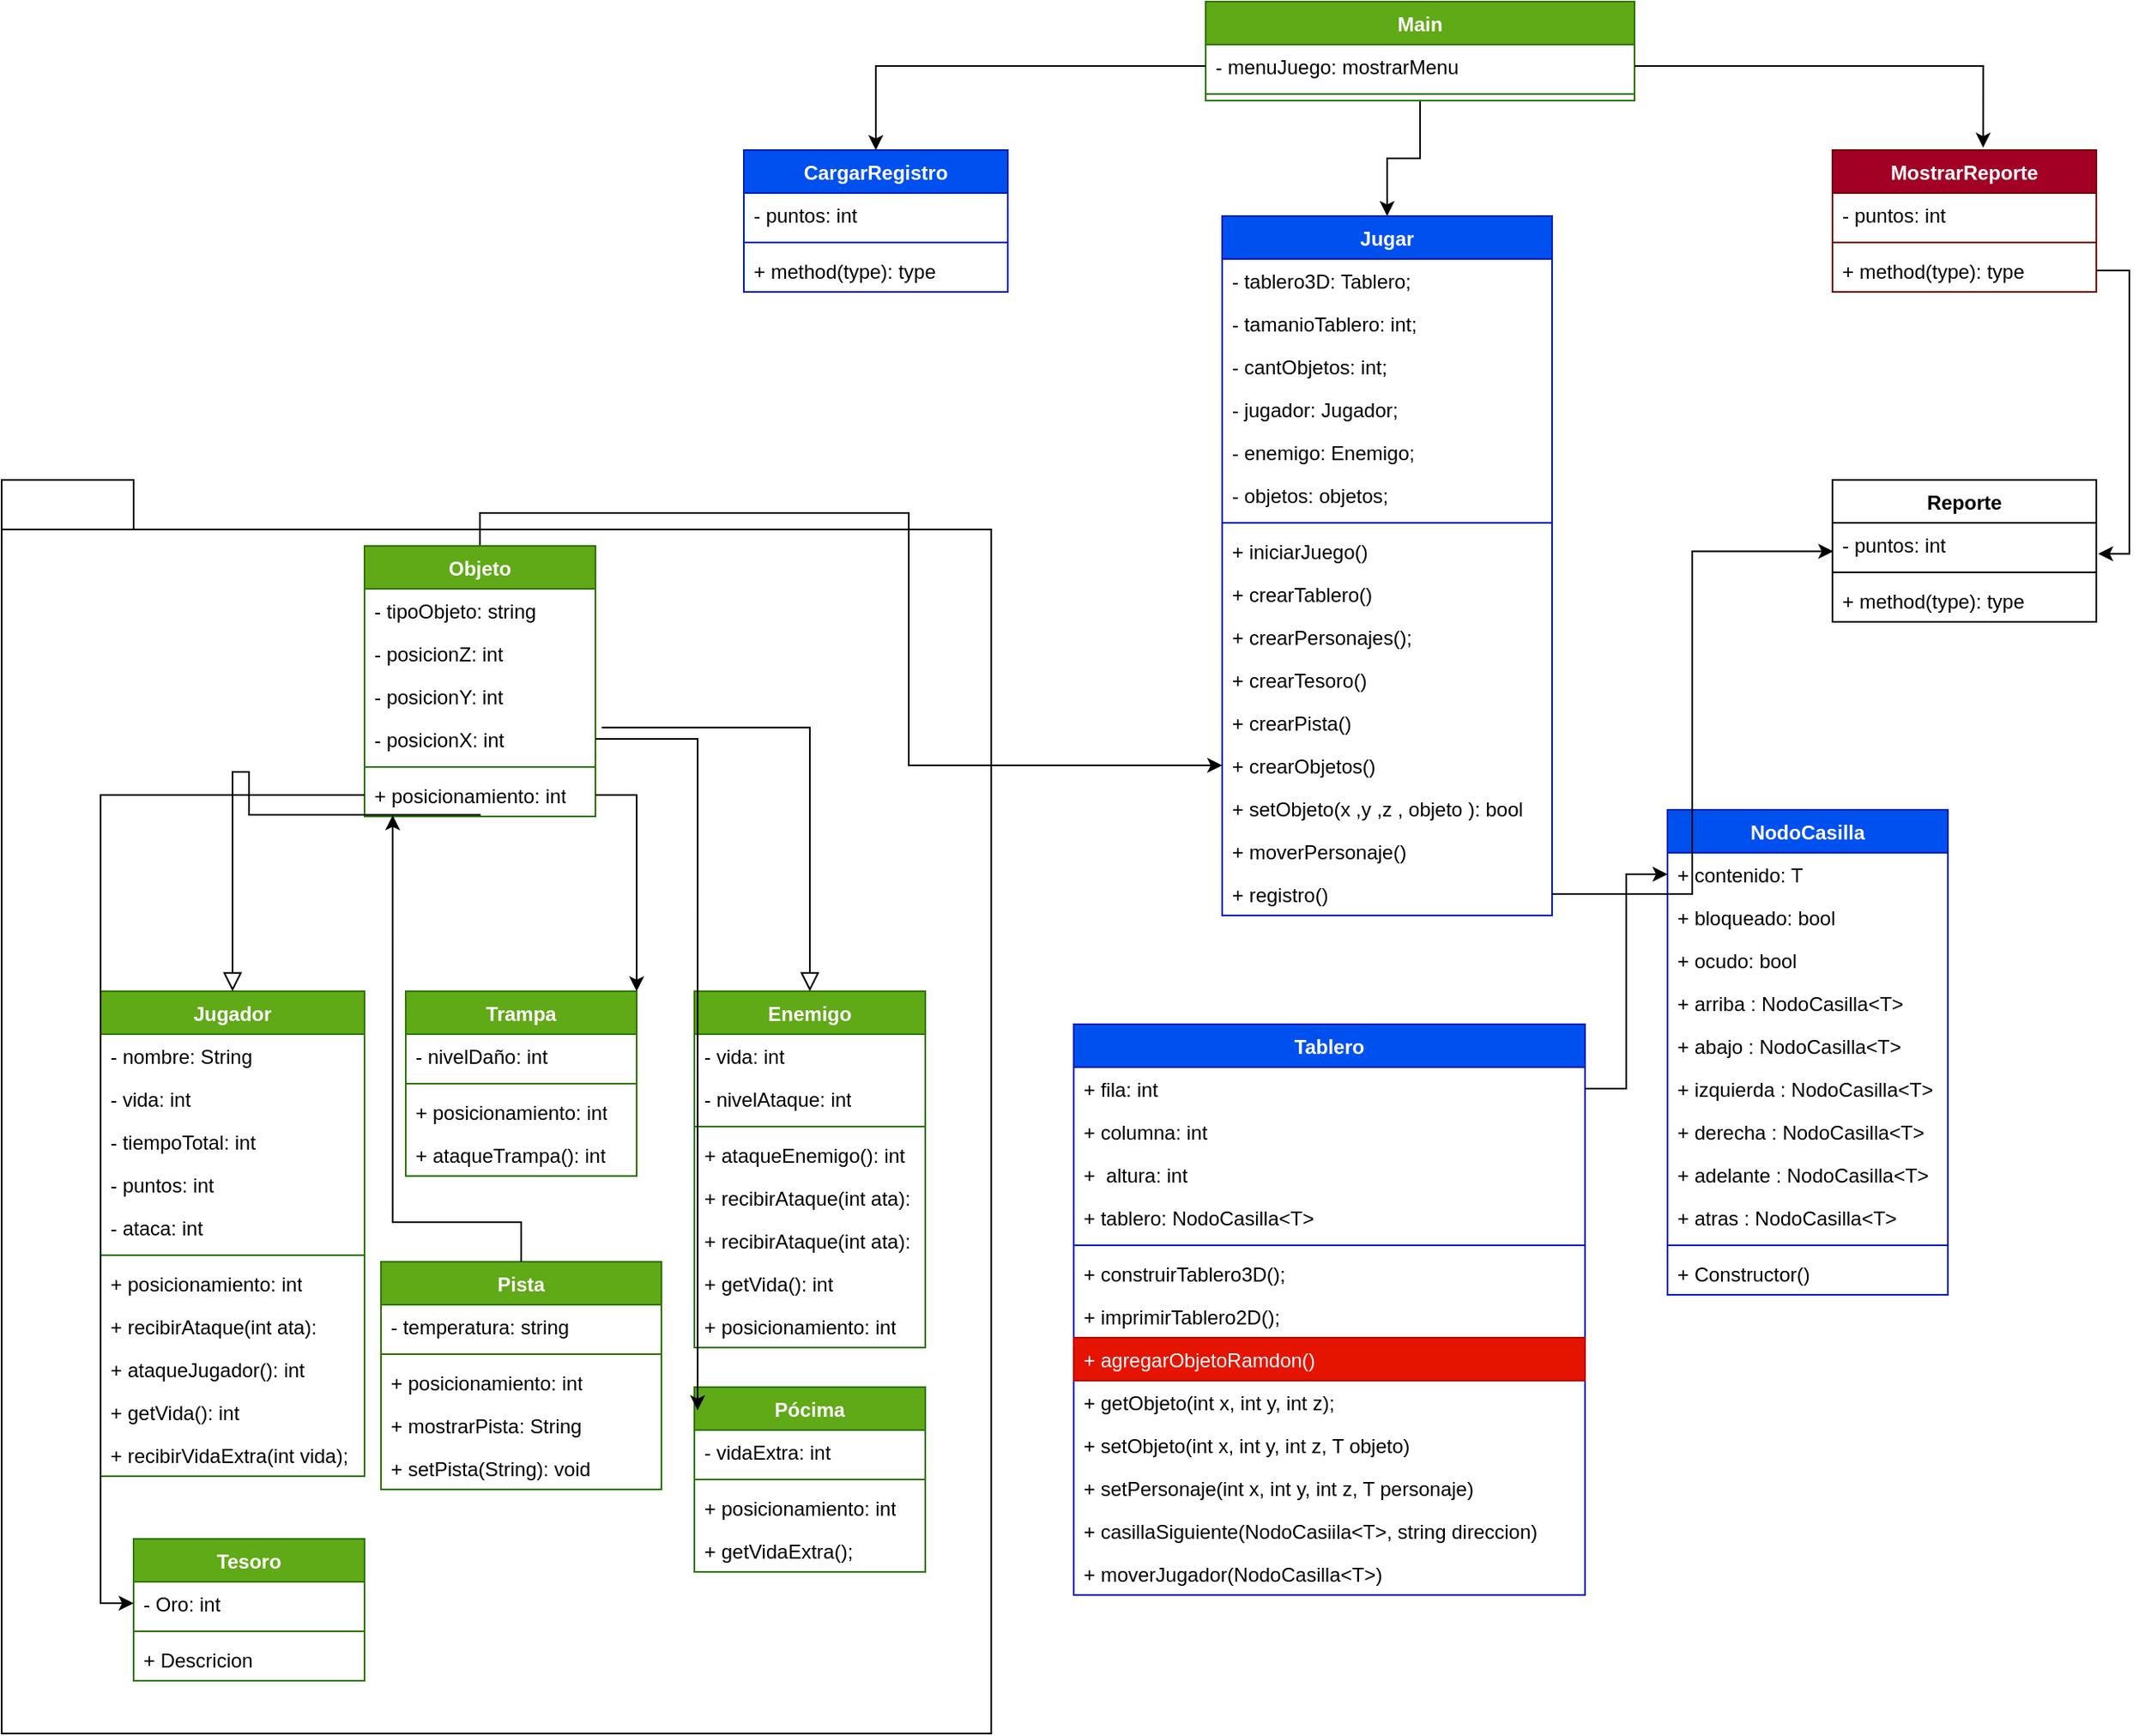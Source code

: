 <mxfile version="26.1.1">
  <diagram name="Página-1" id="8yuG8C1HM2J1LpFUciAY">
    <mxGraphModel dx="1987" dy="728" grid="1" gridSize="10" guides="1" tooltips="1" connect="1" arrows="1" fold="1" page="1" pageScale="1" pageWidth="827" pageHeight="1169" math="0" shadow="0">
      <root>
        <mxCell id="0" />
        <mxCell id="1" parent="0" />
        <mxCell id="fN4KuNOC8_f59PvYStIl-17" style="edgeStyle=orthogonalEdgeStyle;rounded=0;orthogonalLoop=1;jettySize=auto;html=1;exitX=0.5;exitY=1;exitDx=0;exitDy=0;" parent="1" source="fN4KuNOC8_f59PvYStIl-1" target="fN4KuNOC8_f59PvYStIl-4" edge="1">
          <mxGeometry relative="1" as="geometry" />
        </mxCell>
        <mxCell id="fN4KuNOC8_f59PvYStIl-1" value="Main" style="swimlane;fontStyle=1;align=center;verticalAlign=top;childLayout=stackLayout;horizontal=1;startSize=26;horizontalStack=0;resizeParent=1;resizeParentMax=0;resizeLast=0;collapsible=1;marginBottom=0;whiteSpace=wrap;html=1;fillColor=#60a917;fontColor=#ffffff;strokeColor=#2D7600;" parent="1" vertex="1">
          <mxGeometry x="280" y="70" width="260" height="60" as="geometry" />
        </mxCell>
        <mxCell id="fN4KuNOC8_f59PvYStIl-2" value="- menuJuego: mostrarMenu" style="text;strokeColor=none;fillColor=none;align=left;verticalAlign=top;spacingLeft=4;spacingRight=4;overflow=hidden;rotatable=0;points=[[0,0.5],[1,0.5]];portConstraint=eastwest;whiteSpace=wrap;html=1;" parent="fN4KuNOC8_f59PvYStIl-1" vertex="1">
          <mxGeometry y="26" width="260" height="26" as="geometry" />
        </mxCell>
        <mxCell id="fN4KuNOC8_f59PvYStIl-3" value="" style="line;strokeWidth=1;fillColor=none;align=left;verticalAlign=middle;spacingTop=-1;spacingLeft=3;spacingRight=3;rotatable=0;labelPosition=right;points=[];portConstraint=eastwest;strokeColor=inherit;" parent="fN4KuNOC8_f59PvYStIl-1" vertex="1">
          <mxGeometry y="52" width="260" height="8" as="geometry" />
        </mxCell>
        <mxCell id="fN4KuNOC8_f59PvYStIl-4" value="Jugar" style="swimlane;fontStyle=1;align=center;verticalAlign=top;childLayout=stackLayout;horizontal=1;startSize=26;horizontalStack=0;resizeParent=1;resizeParentMax=0;resizeLast=0;collapsible=1;marginBottom=0;whiteSpace=wrap;html=1;fillColor=#0050ef;fontColor=#ffffff;strokeColor=#001DBC;" parent="1" vertex="1">
          <mxGeometry x="290" y="200" width="200" height="424" as="geometry" />
        </mxCell>
        <mxCell id="fN4KuNOC8_f59PvYStIl-6" value="- tablero3D: Tablero;" style="text;strokeColor=none;fillColor=none;align=left;verticalAlign=top;spacingLeft=4;spacingRight=4;overflow=hidden;rotatable=0;points=[[0,0.5],[1,0.5]];portConstraint=eastwest;whiteSpace=wrap;html=1;" parent="fN4KuNOC8_f59PvYStIl-4" vertex="1">
          <mxGeometry y="26" width="200" height="26" as="geometry" />
        </mxCell>
        <mxCell id="PYnZqrILznCWrLX7ww5V-5" value="- tamanioTablero: int;" style="text;strokeColor=none;fillColor=none;align=left;verticalAlign=top;spacingLeft=4;spacingRight=4;overflow=hidden;rotatable=0;points=[[0,0.5],[1,0.5]];portConstraint=eastwest;whiteSpace=wrap;html=1;" parent="fN4KuNOC8_f59PvYStIl-4" vertex="1">
          <mxGeometry y="52" width="200" height="26" as="geometry" />
        </mxCell>
        <mxCell id="PYnZqrILznCWrLX7ww5V-6" value="- cantObjetos: int;" style="text;strokeColor=none;fillColor=none;align=left;verticalAlign=top;spacingLeft=4;spacingRight=4;overflow=hidden;rotatable=0;points=[[0,0.5],[1,0.5]];portConstraint=eastwest;whiteSpace=wrap;html=1;" parent="fN4KuNOC8_f59PvYStIl-4" vertex="1">
          <mxGeometry y="78" width="200" height="26" as="geometry" />
        </mxCell>
        <mxCell id="fN4KuNOC8_f59PvYStIl-96" value="- jugador: Jugador;" style="text;strokeColor=none;fillColor=none;align=left;verticalAlign=top;spacingLeft=4;spacingRight=4;overflow=hidden;rotatable=0;points=[[0,0.5],[1,0.5]];portConstraint=eastwest;whiteSpace=wrap;html=1;" parent="fN4KuNOC8_f59PvYStIl-4" vertex="1">
          <mxGeometry y="104" width="200" height="26" as="geometry" />
        </mxCell>
        <mxCell id="PYnZqrILznCWrLX7ww5V-1" value="- enemigo: Enemigo;" style="text;strokeColor=none;fillColor=none;align=left;verticalAlign=top;spacingLeft=4;spacingRight=4;overflow=hidden;rotatable=0;points=[[0,0.5],[1,0.5]];portConstraint=eastwest;whiteSpace=wrap;html=1;" parent="fN4KuNOC8_f59PvYStIl-4" vertex="1">
          <mxGeometry y="130" width="200" height="26" as="geometry" />
        </mxCell>
        <mxCell id="PYnZqrILznCWrLX7ww5V-2" value="- objetos: objetos;" style="text;strokeColor=none;fillColor=none;align=left;verticalAlign=top;spacingLeft=4;spacingRight=4;overflow=hidden;rotatable=0;points=[[0,0.5],[1,0.5]];portConstraint=eastwest;whiteSpace=wrap;html=1;" parent="fN4KuNOC8_f59PvYStIl-4" vertex="1">
          <mxGeometry y="156" width="200" height="26" as="geometry" />
        </mxCell>
        <mxCell id="fN4KuNOC8_f59PvYStIl-7" value="" style="line;strokeWidth=1;fillColor=none;align=left;verticalAlign=middle;spacingTop=-1;spacingLeft=3;spacingRight=3;rotatable=0;labelPosition=right;points=[];portConstraint=eastwest;strokeColor=inherit;" parent="fN4KuNOC8_f59PvYStIl-4" vertex="1">
          <mxGeometry y="182" width="200" height="8" as="geometry" />
        </mxCell>
        <mxCell id="-bSSRzlsI8jX8K3t4Klx-1" value="+ iniciarJuego()" style="text;strokeColor=none;fillColor=none;align=left;verticalAlign=top;spacingLeft=4;spacingRight=4;overflow=hidden;rotatable=0;points=[[0,0.5],[1,0.5]];portConstraint=eastwest;whiteSpace=wrap;html=1;" parent="fN4KuNOC8_f59PvYStIl-4" vertex="1">
          <mxGeometry y="190" width="200" height="26" as="geometry" />
        </mxCell>
        <mxCell id="fN4KuNOC8_f59PvYStIl-94" value="+ crearTablero()" style="text;strokeColor=none;fillColor=none;align=left;verticalAlign=top;spacingLeft=4;spacingRight=4;overflow=hidden;rotatable=0;points=[[0,0.5],[1,0.5]];portConstraint=eastwest;whiteSpace=wrap;html=1;" parent="fN4KuNOC8_f59PvYStIl-4" vertex="1">
          <mxGeometry y="216" width="200" height="26" as="geometry" />
        </mxCell>
        <mxCell id="PYnZqrILznCWrLX7ww5V-3" value="+ crearPersonajes();" style="text;strokeColor=none;fillColor=none;align=left;verticalAlign=top;spacingLeft=4;spacingRight=4;overflow=hidden;rotatable=0;points=[[0,0.5],[1,0.5]];portConstraint=eastwest;whiteSpace=wrap;html=1;" parent="fN4KuNOC8_f59PvYStIl-4" vertex="1">
          <mxGeometry y="242" width="200" height="26" as="geometry" />
        </mxCell>
        <mxCell id="gS1h1x88C8Mz6gPHWWny-6" value="+ crearTesoro()" style="text;strokeColor=none;fillColor=none;align=left;verticalAlign=top;spacingLeft=4;spacingRight=4;overflow=hidden;rotatable=0;points=[[0,0.5],[1,0.5]];portConstraint=eastwest;whiteSpace=wrap;html=1;" vertex="1" parent="fN4KuNOC8_f59PvYStIl-4">
          <mxGeometry y="268" width="200" height="26" as="geometry" />
        </mxCell>
        <mxCell id="gS1h1x88C8Mz6gPHWWny-5" value="+ crearPista()" style="text;strokeColor=none;fillColor=none;align=left;verticalAlign=top;spacingLeft=4;spacingRight=4;overflow=hidden;rotatable=0;points=[[0,0.5],[1,0.5]];portConstraint=eastwest;whiteSpace=wrap;html=1;" vertex="1" parent="fN4KuNOC8_f59PvYStIl-4">
          <mxGeometry y="294" width="200" height="26" as="geometry" />
        </mxCell>
        <mxCell id="fN4KuNOC8_f59PvYStIl-8" value="+ crearObjetos()" style="text;strokeColor=none;fillColor=none;align=left;verticalAlign=top;spacingLeft=4;spacingRight=4;overflow=hidden;rotatable=0;points=[[0,0.5],[1,0.5]];portConstraint=eastwest;whiteSpace=wrap;html=1;" parent="fN4KuNOC8_f59PvYStIl-4" vertex="1">
          <mxGeometry y="320" width="200" height="26" as="geometry" />
        </mxCell>
        <mxCell id="PYnZqrILznCWrLX7ww5V-4" value="+ setObjeto(x ,y ,z , objeto ): bool" style="text;strokeColor=none;fillColor=none;align=left;verticalAlign=top;spacingLeft=4;spacingRight=4;overflow=hidden;rotatable=0;points=[[0,0.5],[1,0.5]];portConstraint=eastwest;whiteSpace=wrap;html=1;" parent="fN4KuNOC8_f59PvYStIl-4" vertex="1">
          <mxGeometry y="346" width="200" height="26" as="geometry" />
        </mxCell>
        <mxCell id="-bSSRzlsI8jX8K3t4Klx-2" value="+ moverPersonaje()" style="text;strokeColor=none;fillColor=none;align=left;verticalAlign=top;spacingLeft=4;spacingRight=4;overflow=hidden;rotatable=0;points=[[0,0.5],[1,0.5]];portConstraint=eastwest;whiteSpace=wrap;html=1;" parent="fN4KuNOC8_f59PvYStIl-4" vertex="1">
          <mxGeometry y="372" width="200" height="26" as="geometry" />
        </mxCell>
        <mxCell id="fN4KuNOC8_f59PvYStIl-93" value="+ registro()" style="text;strokeColor=none;fillColor=none;align=left;verticalAlign=top;spacingLeft=4;spacingRight=4;overflow=hidden;rotatable=0;points=[[0,0.5],[1,0.5]];portConstraint=eastwest;whiteSpace=wrap;html=1;" parent="fN4KuNOC8_f59PvYStIl-4" vertex="1">
          <mxGeometry y="398" width="200" height="26" as="geometry" />
        </mxCell>
        <mxCell id="fN4KuNOC8_f59PvYStIl-9" value="CargarRegistro" style="swimlane;fontStyle=1;align=center;verticalAlign=top;childLayout=stackLayout;horizontal=1;startSize=26;horizontalStack=0;resizeParent=1;resizeParentMax=0;resizeLast=0;collapsible=1;marginBottom=0;whiteSpace=wrap;html=1;fillColor=#0050ef;fontColor=#ffffff;strokeColor=#001DBC;" parent="1" vertex="1">
          <mxGeometry y="160" width="160" height="86" as="geometry" />
        </mxCell>
        <mxCell id="fN4KuNOC8_f59PvYStIl-10" value="- puntos: int" style="text;strokeColor=none;fillColor=none;align=left;verticalAlign=top;spacingLeft=4;spacingRight=4;overflow=hidden;rotatable=0;points=[[0,0.5],[1,0.5]];portConstraint=eastwest;whiteSpace=wrap;html=1;" parent="fN4KuNOC8_f59PvYStIl-9" vertex="1">
          <mxGeometry y="26" width="160" height="26" as="geometry" />
        </mxCell>
        <mxCell id="fN4KuNOC8_f59PvYStIl-11" value="" style="line;strokeWidth=1;fillColor=none;align=left;verticalAlign=middle;spacingTop=-1;spacingLeft=3;spacingRight=3;rotatable=0;labelPosition=right;points=[];portConstraint=eastwest;strokeColor=inherit;" parent="fN4KuNOC8_f59PvYStIl-9" vertex="1">
          <mxGeometry y="52" width="160" height="8" as="geometry" />
        </mxCell>
        <mxCell id="fN4KuNOC8_f59PvYStIl-12" value="+ method(type): type" style="text;strokeColor=none;fillColor=none;align=left;verticalAlign=top;spacingLeft=4;spacingRight=4;overflow=hidden;rotatable=0;points=[[0,0.5],[1,0.5]];portConstraint=eastwest;whiteSpace=wrap;html=1;" parent="fN4KuNOC8_f59PvYStIl-9" vertex="1">
          <mxGeometry y="60" width="160" height="26" as="geometry" />
        </mxCell>
        <mxCell id="fN4KuNOC8_f59PvYStIl-13" value="MostrarReporte" style="swimlane;fontStyle=1;align=center;verticalAlign=top;childLayout=stackLayout;horizontal=1;startSize=26;horizontalStack=0;resizeParent=1;resizeParentMax=0;resizeLast=0;collapsible=1;marginBottom=0;whiteSpace=wrap;html=1;fillColor=#a20025;fontColor=#ffffff;strokeColor=#6F0000;" parent="1" vertex="1">
          <mxGeometry x="660" y="160" width="160" height="86" as="geometry" />
        </mxCell>
        <mxCell id="fN4KuNOC8_f59PvYStIl-14" value="- puntos: int" style="text;strokeColor=none;fillColor=none;align=left;verticalAlign=top;spacingLeft=4;spacingRight=4;overflow=hidden;rotatable=0;points=[[0,0.5],[1,0.5]];portConstraint=eastwest;whiteSpace=wrap;html=1;" parent="fN4KuNOC8_f59PvYStIl-13" vertex="1">
          <mxGeometry y="26" width="160" height="26" as="geometry" />
        </mxCell>
        <mxCell id="fN4KuNOC8_f59PvYStIl-15" value="" style="line;strokeWidth=1;fillColor=none;align=left;verticalAlign=middle;spacingTop=-1;spacingLeft=3;spacingRight=3;rotatable=0;labelPosition=right;points=[];portConstraint=eastwest;strokeColor=inherit;" parent="fN4KuNOC8_f59PvYStIl-13" vertex="1">
          <mxGeometry y="52" width="160" height="8" as="geometry" />
        </mxCell>
        <mxCell id="fN4KuNOC8_f59PvYStIl-16" value="+ method(type): type" style="text;strokeColor=none;fillColor=none;align=left;verticalAlign=top;spacingLeft=4;spacingRight=4;overflow=hidden;rotatable=0;points=[[0,0.5],[1,0.5]];portConstraint=eastwest;whiteSpace=wrap;html=1;" parent="fN4KuNOC8_f59PvYStIl-13" vertex="1">
          <mxGeometry y="60" width="160" height="26" as="geometry" />
        </mxCell>
        <mxCell id="fN4KuNOC8_f59PvYStIl-19" style="edgeStyle=orthogonalEdgeStyle;rounded=0;orthogonalLoop=1;jettySize=auto;html=1;exitX=0;exitY=0.5;exitDx=0;exitDy=0;entryX=0.5;entryY=0;entryDx=0;entryDy=0;" parent="1" source="fN4KuNOC8_f59PvYStIl-2" target="fN4KuNOC8_f59PvYStIl-9" edge="1">
          <mxGeometry relative="1" as="geometry" />
        </mxCell>
        <mxCell id="fN4KuNOC8_f59PvYStIl-20" style="edgeStyle=orthogonalEdgeStyle;rounded=0;orthogonalLoop=1;jettySize=auto;html=1;exitX=1;exitY=0.5;exitDx=0;exitDy=0;entryX=0.571;entryY=-0.017;entryDx=0;entryDy=0;entryPerimeter=0;" parent="1" source="fN4KuNOC8_f59PvYStIl-2" target="fN4KuNOC8_f59PvYStIl-13" edge="1">
          <mxGeometry relative="1" as="geometry" />
        </mxCell>
        <mxCell id="fN4KuNOC8_f59PvYStIl-21" value="" style="shape=folder;fontStyle=1;tabWidth=80;tabHeight=30;tabPosition=left;html=1;boundedLbl=1;whiteSpace=wrap;" parent="1" vertex="1">
          <mxGeometry x="-450" y="360" width="600" height="760" as="geometry" />
        </mxCell>
        <mxCell id="zZ9Aoy1Htz6o8GM_79ec-31" style="edgeStyle=orthogonalEdgeStyle;rounded=0;orthogonalLoop=1;jettySize=auto;html=1;exitX=0.5;exitY=0;exitDx=0;exitDy=0;" parent="1" source="fN4KuNOC8_f59PvYStIl-22" target="fN4KuNOC8_f59PvYStIl-8" edge="1">
          <mxGeometry relative="1" as="geometry" />
        </mxCell>
        <mxCell id="fN4KuNOC8_f59PvYStIl-22" value="Objeto" style="swimlane;fontStyle=1;align=center;verticalAlign=top;childLayout=stackLayout;horizontal=1;startSize=26;horizontalStack=0;resizeParent=1;resizeParentMax=0;resizeLast=0;collapsible=1;marginBottom=0;whiteSpace=wrap;html=1;fillColor=#60a917;fontColor=#ffffff;strokeColor=#2D7600;" parent="1" vertex="1">
          <mxGeometry x="-230" y="400" width="140" height="164" as="geometry" />
        </mxCell>
        <mxCell id="fN4KuNOC8_f59PvYStIl-26" value="- tipoObjeto: string" style="text;strokeColor=none;fillColor=none;align=left;verticalAlign=top;spacingLeft=4;spacingRight=4;overflow=hidden;rotatable=0;points=[[0,0.5],[1,0.5]];portConstraint=eastwest;whiteSpace=wrap;html=1;" parent="fN4KuNOC8_f59PvYStIl-22" vertex="1">
          <mxGeometry y="26" width="140" height="26" as="geometry" />
        </mxCell>
        <mxCell id="PYnZqrILznCWrLX7ww5V-9" value="- posicionZ: int&amp;nbsp;" style="text;strokeColor=none;fillColor=none;align=left;verticalAlign=top;spacingLeft=4;spacingRight=4;overflow=hidden;rotatable=0;points=[[0,0.5],[1,0.5]];portConstraint=eastwest;whiteSpace=wrap;html=1;" parent="fN4KuNOC8_f59PvYStIl-22" vertex="1">
          <mxGeometry y="52" width="140" height="26" as="geometry" />
        </mxCell>
        <mxCell id="fN4KuNOC8_f59PvYStIl-27" value="- posicionY: int" style="text;strokeColor=none;fillColor=none;align=left;verticalAlign=top;spacingLeft=4;spacingRight=4;overflow=hidden;rotatable=0;points=[[0,0.5],[1,0.5]];portConstraint=eastwest;whiteSpace=wrap;html=1;" parent="fN4KuNOC8_f59PvYStIl-22" vertex="1">
          <mxGeometry y="78" width="140" height="26" as="geometry" />
        </mxCell>
        <mxCell id="fN4KuNOC8_f59PvYStIl-28" value="- posicionX: int&amp;nbsp;" style="text;strokeColor=none;fillColor=none;align=left;verticalAlign=top;spacingLeft=4;spacingRight=4;overflow=hidden;rotatable=0;points=[[0,0.5],[1,0.5]];portConstraint=eastwest;whiteSpace=wrap;html=1;" parent="fN4KuNOC8_f59PvYStIl-22" vertex="1">
          <mxGeometry y="104" width="140" height="26" as="geometry" />
        </mxCell>
        <mxCell id="fN4KuNOC8_f59PvYStIl-24" value="" style="line;strokeWidth=1;fillColor=none;align=left;verticalAlign=middle;spacingTop=-1;spacingLeft=3;spacingRight=3;rotatable=0;labelPosition=right;points=[];portConstraint=eastwest;strokeColor=inherit;" parent="fN4KuNOC8_f59PvYStIl-22" vertex="1">
          <mxGeometry y="130" width="140" height="8" as="geometry" />
        </mxCell>
        <mxCell id="fN4KuNOC8_f59PvYStIl-29" value="+ posicionamiento: int" style="text;strokeColor=none;fillColor=none;align=left;verticalAlign=top;spacingLeft=4;spacingRight=4;overflow=hidden;rotatable=0;points=[[0,0.5],[1,0.5]];portConstraint=eastwest;whiteSpace=wrap;html=1;" parent="fN4KuNOC8_f59PvYStIl-22" vertex="1">
          <mxGeometry y="138" width="140" height="26" as="geometry" />
        </mxCell>
        <mxCell id="fN4KuNOC8_f59PvYStIl-30" value="Jugador" style="swimlane;fontStyle=1;align=center;verticalAlign=top;childLayout=stackLayout;horizontal=1;startSize=26;horizontalStack=0;resizeParent=1;resizeParentMax=0;resizeLast=0;collapsible=1;marginBottom=0;whiteSpace=wrap;html=1;fillColor=#60a917;fontColor=#ffffff;strokeColor=#2D7600;" parent="1" vertex="1">
          <mxGeometry x="-390" y="670" width="160" height="294" as="geometry" />
        </mxCell>
        <mxCell id="fN4KuNOC8_f59PvYStIl-31" value="- nombre: String" style="text;strokeColor=none;fillColor=none;align=left;verticalAlign=top;spacingLeft=4;spacingRight=4;overflow=hidden;rotatable=0;points=[[0,0.5],[1,0.5]];portConstraint=eastwest;whiteSpace=wrap;html=1;" parent="fN4KuNOC8_f59PvYStIl-30" vertex="1">
          <mxGeometry y="26" width="160" height="26" as="geometry" />
        </mxCell>
        <mxCell id="fN4KuNOC8_f59PvYStIl-32" value="- vida: int&amp;nbsp;" style="text;strokeColor=none;fillColor=none;align=left;verticalAlign=top;spacingLeft=4;spacingRight=4;overflow=hidden;rotatable=0;points=[[0,0.5],[1,0.5]];portConstraint=eastwest;whiteSpace=wrap;html=1;" parent="fN4KuNOC8_f59PvYStIl-30" vertex="1">
          <mxGeometry y="52" width="160" height="26" as="geometry" />
        </mxCell>
        <mxCell id="fN4KuNOC8_f59PvYStIl-54" value="- tiempoTotal: int" style="text;strokeColor=none;fillColor=none;align=left;verticalAlign=top;spacingLeft=4;spacingRight=4;overflow=hidden;rotatable=0;points=[[0,0.5],[1,0.5]];portConstraint=eastwest;whiteSpace=wrap;html=1;" parent="fN4KuNOC8_f59PvYStIl-30" vertex="1">
          <mxGeometry y="78" width="160" height="26" as="geometry" />
        </mxCell>
        <mxCell id="fN4KuNOC8_f59PvYStIl-34" value="- puntos: int" style="text;strokeColor=none;fillColor=none;align=left;verticalAlign=top;spacingLeft=4;spacingRight=4;overflow=hidden;rotatable=0;points=[[0,0.5],[1,0.5]];portConstraint=eastwest;whiteSpace=wrap;html=1;" parent="fN4KuNOC8_f59PvYStIl-30" vertex="1">
          <mxGeometry y="104" width="160" height="26" as="geometry" />
        </mxCell>
        <mxCell id="fN4KuNOC8_f59PvYStIl-36" value="- ataca: int" style="text;strokeColor=none;fillColor=none;align=left;verticalAlign=top;spacingLeft=4;spacingRight=4;overflow=hidden;rotatable=0;points=[[0,0.5],[1,0.5]];portConstraint=eastwest;whiteSpace=wrap;html=1;" parent="fN4KuNOC8_f59PvYStIl-30" vertex="1">
          <mxGeometry y="130" width="160" height="26" as="geometry" />
        </mxCell>
        <mxCell id="fN4KuNOC8_f59PvYStIl-35" value="" style="line;strokeWidth=1;fillColor=none;align=left;verticalAlign=middle;spacingTop=-1;spacingLeft=3;spacingRight=3;rotatable=0;labelPosition=right;points=[];portConstraint=eastwest;strokeColor=inherit;" parent="fN4KuNOC8_f59PvYStIl-30" vertex="1">
          <mxGeometry y="156" width="160" height="8" as="geometry" />
        </mxCell>
        <mxCell id="fN4KuNOC8_f59PvYStIl-37" value="+ posicionamiento: int" style="text;strokeColor=none;fillColor=none;align=left;verticalAlign=top;spacingLeft=4;spacingRight=4;overflow=hidden;rotatable=0;points=[[0,0.5],[1,0.5]];portConstraint=eastwest;whiteSpace=wrap;html=1;" parent="fN4KuNOC8_f59PvYStIl-30" vertex="1">
          <mxGeometry y="164" width="160" height="26" as="geometry" />
        </mxCell>
        <mxCell id="Xk-hb0xLct8_WiMLInIg-1" value="+ recibirAtaque(int ata):&amp;nbsp;" style="text;strokeColor=none;fillColor=none;align=left;verticalAlign=top;spacingLeft=4;spacingRight=4;overflow=hidden;rotatable=0;points=[[0,0.5],[1,0.5]];portConstraint=eastwest;whiteSpace=wrap;html=1;" parent="fN4KuNOC8_f59PvYStIl-30" vertex="1">
          <mxGeometry y="190" width="160" height="26" as="geometry" />
        </mxCell>
        <mxCell id="aVaNaZtwxSQ29uGSqcAs-2" value="+ ataqueJugador(): int" style="text;strokeColor=none;fillColor=none;align=left;verticalAlign=top;spacingLeft=4;spacingRight=4;overflow=hidden;rotatable=0;points=[[0,0.5],[1,0.5]];portConstraint=eastwest;whiteSpace=wrap;html=1;" parent="fN4KuNOC8_f59PvYStIl-30" vertex="1">
          <mxGeometry y="216" width="160" height="26" as="geometry" />
        </mxCell>
        <mxCell id="pJPVysAwo4pT7W2mKtnf-1" value="+ getVida(): int" style="text;strokeColor=none;fillColor=none;align=left;verticalAlign=top;spacingLeft=4;spacingRight=4;overflow=hidden;rotatable=0;points=[[0,0.5],[1,0.5]];portConstraint=eastwest;whiteSpace=wrap;html=1;" parent="fN4KuNOC8_f59PvYStIl-30" vertex="1">
          <mxGeometry y="242" width="160" height="26" as="geometry" />
        </mxCell>
        <mxCell id="zZ9Aoy1Htz6o8GM_79ec-20" value="+ recibirVidaExtra(int vida);&amp;nbsp;" style="text;strokeColor=none;fillColor=none;align=left;verticalAlign=top;spacingLeft=4;spacingRight=4;overflow=hidden;rotatable=0;points=[[0,0.5],[1,0.5]];portConstraint=eastwest;whiteSpace=wrap;html=1;" parent="fN4KuNOC8_f59PvYStIl-30" vertex="1">
          <mxGeometry y="268" width="160" height="26" as="geometry" />
        </mxCell>
        <mxCell id="fN4KuNOC8_f59PvYStIl-38" value="Trampa" style="swimlane;fontStyle=1;align=center;verticalAlign=top;childLayout=stackLayout;horizontal=1;startSize=26;horizontalStack=0;resizeParent=1;resizeParentMax=0;resizeLast=0;collapsible=1;marginBottom=0;whiteSpace=wrap;html=1;fillColor=#60a917;fontColor=#ffffff;strokeColor=#2D7600;" parent="1" vertex="1">
          <mxGeometry x="-205" y="670" width="140" height="112" as="geometry" />
        </mxCell>
        <mxCell id="PYnZqrILznCWrLX7ww5V-7" value="- nivelDaño: int" style="text;strokeColor=none;fillColor=none;align=left;verticalAlign=top;spacingLeft=4;spacingRight=4;overflow=hidden;rotatable=0;points=[[0,0.5],[1,0.5]];portConstraint=eastwest;whiteSpace=wrap;html=1;" parent="fN4KuNOC8_f59PvYStIl-38" vertex="1">
          <mxGeometry y="26" width="140" height="26" as="geometry" />
        </mxCell>
        <mxCell id="fN4KuNOC8_f59PvYStIl-43" value="" style="line;strokeWidth=1;fillColor=none;align=left;verticalAlign=middle;spacingTop=-1;spacingLeft=3;spacingRight=3;rotatable=0;labelPosition=right;points=[];portConstraint=eastwest;strokeColor=inherit;" parent="fN4KuNOC8_f59PvYStIl-38" vertex="1">
          <mxGeometry y="52" width="140" height="8" as="geometry" />
        </mxCell>
        <mxCell id="zZ9Aoy1Htz6o8GM_79ec-26" value="+ posicionamiento: int" style="text;strokeColor=none;fillColor=none;align=left;verticalAlign=top;spacingLeft=4;spacingRight=4;overflow=hidden;rotatable=0;points=[[0,0.5],[1,0.5]];portConstraint=eastwest;whiteSpace=wrap;html=1;" parent="fN4KuNOC8_f59PvYStIl-38" vertex="1">
          <mxGeometry y="60" width="140" height="26" as="geometry" />
        </mxCell>
        <mxCell id="fN4KuNOC8_f59PvYStIl-45" value="+ ataqueTrampa(): int" style="text;strokeColor=none;fillColor=none;align=left;verticalAlign=top;spacingLeft=4;spacingRight=4;overflow=hidden;rotatable=0;points=[[0,0.5],[1,0.5]];portConstraint=eastwest;whiteSpace=wrap;html=1;" parent="fN4KuNOC8_f59PvYStIl-38" vertex="1">
          <mxGeometry y="86" width="140" height="26" as="geometry" />
        </mxCell>
        <mxCell id="fN4KuNOC8_f59PvYStIl-46" value="Enemigo" style="swimlane;fontStyle=1;align=center;verticalAlign=top;childLayout=stackLayout;horizontal=1;startSize=26;horizontalStack=0;resizeParent=1;resizeParentMax=0;resizeLast=0;collapsible=1;marginBottom=0;whiteSpace=wrap;html=1;fillColor=#60a917;fontColor=#ffffff;strokeColor=#2D7600;" parent="1" vertex="1">
          <mxGeometry x="-30" y="670" width="140" height="216" as="geometry" />
        </mxCell>
        <mxCell id="PYnZqrILznCWrLX7ww5V-8" value="- vida: int" style="text;strokeColor=none;fillColor=none;align=left;verticalAlign=top;spacingLeft=4;spacingRight=4;overflow=hidden;rotatable=0;points=[[0,0.5],[1,0.5]];portConstraint=eastwest;whiteSpace=wrap;html=1;" parent="fN4KuNOC8_f59PvYStIl-46" vertex="1">
          <mxGeometry y="26" width="140" height="26" as="geometry" />
        </mxCell>
        <mxCell id="zZ9Aoy1Htz6o8GM_79ec-27" value="- nivelAtaque: int" style="text;strokeColor=none;fillColor=none;align=left;verticalAlign=top;spacingLeft=4;spacingRight=4;overflow=hidden;rotatable=0;points=[[0,0.5],[1,0.5]];portConstraint=eastwest;whiteSpace=wrap;html=1;" parent="fN4KuNOC8_f59PvYStIl-46" vertex="1">
          <mxGeometry y="52" width="140" height="26" as="geometry" />
        </mxCell>
        <mxCell id="fN4KuNOC8_f59PvYStIl-51" value="" style="line;strokeWidth=1;fillColor=none;align=left;verticalAlign=middle;spacingTop=-1;spacingLeft=3;spacingRight=3;rotatable=0;labelPosition=right;points=[];portConstraint=eastwest;strokeColor=inherit;" parent="fN4KuNOC8_f59PvYStIl-46" vertex="1">
          <mxGeometry y="78" width="140" height="8" as="geometry" />
        </mxCell>
        <mxCell id="fN4KuNOC8_f59PvYStIl-52" value="+ ataqueEnemigo(): int" style="text;strokeColor=none;fillColor=none;align=left;verticalAlign=top;spacingLeft=4;spacingRight=4;overflow=hidden;rotatable=0;points=[[0,0.5],[1,0.5]];portConstraint=eastwest;whiteSpace=wrap;html=1;" parent="fN4KuNOC8_f59PvYStIl-46" vertex="1">
          <mxGeometry y="86" width="140" height="26" as="geometry" />
        </mxCell>
        <mxCell id="Xk-hb0xLct8_WiMLInIg-2" value="+ recibirAtaque(int ata):&amp;nbsp;" style="text;strokeColor=none;fillColor=none;align=left;verticalAlign=top;spacingLeft=4;spacingRight=4;overflow=hidden;rotatable=0;points=[[0,0.5],[1,0.5]];portConstraint=eastwest;whiteSpace=wrap;html=1;" parent="fN4KuNOC8_f59PvYStIl-46" vertex="1">
          <mxGeometry y="112" width="140" height="26" as="geometry" />
        </mxCell>
        <mxCell id="aVaNaZtwxSQ29uGSqcAs-1" value="+ recibirAtaque(int ata):&amp;nbsp;" style="text;strokeColor=none;fillColor=none;align=left;verticalAlign=top;spacingLeft=4;spacingRight=4;overflow=hidden;rotatable=0;points=[[0,0.5],[1,0.5]];portConstraint=eastwest;whiteSpace=wrap;html=1;" parent="fN4KuNOC8_f59PvYStIl-46" vertex="1">
          <mxGeometry y="138" width="140" height="26" as="geometry" />
        </mxCell>
        <mxCell id="aVaNaZtwxSQ29uGSqcAs-3" value="+ getVida(): int" style="text;strokeColor=none;fillColor=none;align=left;verticalAlign=top;spacingLeft=4;spacingRight=4;overflow=hidden;rotatable=0;points=[[0,0.5],[1,0.5]];portConstraint=eastwest;whiteSpace=wrap;html=1;" parent="fN4KuNOC8_f59PvYStIl-46" vertex="1">
          <mxGeometry y="164" width="140" height="26" as="geometry" />
        </mxCell>
        <mxCell id="fN4KuNOC8_f59PvYStIl-53" value="+ posicionamiento: int" style="text;strokeColor=none;fillColor=none;align=left;verticalAlign=top;spacingLeft=4;spacingRight=4;overflow=hidden;rotatable=0;points=[[0,0.5],[1,0.5]];portConstraint=eastwest;whiteSpace=wrap;html=1;" parent="fN4KuNOC8_f59PvYStIl-46" vertex="1">
          <mxGeometry y="190" width="140" height="26" as="geometry" />
        </mxCell>
        <mxCell id="fN4KuNOC8_f59PvYStIl-56" value="Tablero" style="swimlane;fontStyle=1;align=center;verticalAlign=top;childLayout=stackLayout;horizontal=1;startSize=26;horizontalStack=0;resizeParent=1;resizeParentMax=0;resizeLast=0;collapsible=1;marginBottom=0;whiteSpace=wrap;html=1;fillColor=#0050ef;fontColor=#ffffff;strokeColor=#001DBC;" parent="1" vertex="1">
          <mxGeometry x="200" y="690" width="310" height="346" as="geometry" />
        </mxCell>
        <mxCell id="zZ9Aoy1Htz6o8GM_79ec-1" value="+ fila: int" style="text;strokeColor=none;fillColor=none;align=left;verticalAlign=top;spacingLeft=4;spacingRight=4;overflow=hidden;rotatable=0;points=[[0,0.5],[1,0.5]];portConstraint=eastwest;whiteSpace=wrap;html=1;" parent="fN4KuNOC8_f59PvYStIl-56" vertex="1">
          <mxGeometry y="26" width="310" height="26" as="geometry" />
        </mxCell>
        <mxCell id="zZ9Aoy1Htz6o8GM_79ec-2" value="+ columna: int&amp;nbsp;" style="text;strokeColor=none;fillColor=none;align=left;verticalAlign=top;spacingLeft=4;spacingRight=4;overflow=hidden;rotatable=0;points=[[0,0.5],[1,0.5]];portConstraint=eastwest;whiteSpace=wrap;html=1;" parent="fN4KuNOC8_f59PvYStIl-56" vertex="1">
          <mxGeometry y="52" width="310" height="26" as="geometry" />
        </mxCell>
        <mxCell id="zZ9Aoy1Htz6o8GM_79ec-3" value="+&amp;nbsp; altura: int" style="text;strokeColor=none;fillColor=none;align=left;verticalAlign=top;spacingLeft=4;spacingRight=4;overflow=hidden;rotatable=0;points=[[0,0.5],[1,0.5]];portConstraint=eastwest;whiteSpace=wrap;html=1;" parent="fN4KuNOC8_f59PvYStIl-56" vertex="1">
          <mxGeometry y="78" width="310" height="26" as="geometry" />
        </mxCell>
        <mxCell id="zZ9Aoy1Htz6o8GM_79ec-4" value="+ tablero: NodoCasilla&amp;lt;T&amp;gt;" style="text;strokeColor=none;fillColor=none;align=left;verticalAlign=top;spacingLeft=4;spacingRight=4;overflow=hidden;rotatable=0;points=[[0,0.5],[1,0.5]];portConstraint=eastwest;whiteSpace=wrap;html=1;" parent="fN4KuNOC8_f59PvYStIl-56" vertex="1">
          <mxGeometry y="104" width="310" height="26" as="geometry" />
        </mxCell>
        <mxCell id="fN4KuNOC8_f59PvYStIl-58" value="" style="line;strokeWidth=1;fillColor=none;align=left;verticalAlign=middle;spacingTop=-1;spacingLeft=3;spacingRight=3;rotatable=0;labelPosition=right;points=[];portConstraint=eastwest;strokeColor=inherit;" parent="fN4KuNOC8_f59PvYStIl-56" vertex="1">
          <mxGeometry y="130" width="310" height="8" as="geometry" />
        </mxCell>
        <mxCell id="fN4KuNOC8_f59PvYStIl-59" value="+ construirTablero3D();" style="text;strokeColor=none;fillColor=none;align=left;verticalAlign=top;spacingLeft=4;spacingRight=4;overflow=hidden;rotatable=0;points=[[0,0.5],[1,0.5]];portConstraint=eastwest;whiteSpace=wrap;html=1;" parent="fN4KuNOC8_f59PvYStIl-56" vertex="1">
          <mxGeometry y="138" width="310" height="26" as="geometry" />
        </mxCell>
        <mxCell id="zZ9Aoy1Htz6o8GM_79ec-5" value="+ imprimirTablero2D();" style="text;strokeColor=none;fillColor=none;align=left;verticalAlign=top;spacingLeft=4;spacingRight=4;overflow=hidden;rotatable=0;points=[[0,0.5],[1,0.5]];portConstraint=eastwest;whiteSpace=wrap;html=1;" parent="fN4KuNOC8_f59PvYStIl-56" vertex="1">
          <mxGeometry y="164" width="310" height="26" as="geometry" />
        </mxCell>
        <mxCell id="zZ9Aoy1Htz6o8GM_79ec-6" value="+ agregarObjetoRamdon()" style="text;strokeColor=#B20000;fillColor=#e51400;align=left;verticalAlign=top;spacingLeft=4;spacingRight=4;overflow=hidden;rotatable=0;points=[[0,0.5],[1,0.5]];portConstraint=eastwest;whiteSpace=wrap;html=1;fontColor=#ffffff;" parent="fN4KuNOC8_f59PvYStIl-56" vertex="1">
          <mxGeometry y="190" width="310" height="26" as="geometry" />
        </mxCell>
        <mxCell id="zZ9Aoy1Htz6o8GM_79ec-8" value="+ getObjeto(int x, int y, int z);" style="text;strokeColor=none;fillColor=none;align=left;verticalAlign=top;spacingLeft=4;spacingRight=4;overflow=hidden;rotatable=0;points=[[0,0.5],[1,0.5]];portConstraint=eastwest;whiteSpace=wrap;html=1;" parent="fN4KuNOC8_f59PvYStIl-56" vertex="1">
          <mxGeometry y="216" width="310" height="26" as="geometry" />
        </mxCell>
        <mxCell id="zZ9Aoy1Htz6o8GM_79ec-7" value="+ setObjeto(int x, int y, int z, T objeto)" style="text;strokeColor=none;fillColor=none;align=left;verticalAlign=top;spacingLeft=4;spacingRight=4;overflow=hidden;rotatable=0;points=[[0,0.5],[1,0.5]];portConstraint=eastwest;whiteSpace=wrap;html=1;" parent="fN4KuNOC8_f59PvYStIl-56" vertex="1">
          <mxGeometry y="242" width="310" height="26" as="geometry" />
        </mxCell>
        <mxCell id="gS1h1x88C8Mz6gPHWWny-1" value="+ setPersonaje(int x, int y, int z, T personaje)" style="text;strokeColor=none;fillColor=none;align=left;verticalAlign=top;spacingLeft=4;spacingRight=4;overflow=hidden;rotatable=0;points=[[0,0.5],[1,0.5]];portConstraint=eastwest;whiteSpace=wrap;html=1;" vertex="1" parent="fN4KuNOC8_f59PvYStIl-56">
          <mxGeometry y="268" width="310" height="26" as="geometry" />
        </mxCell>
        <mxCell id="gS1h1x88C8Mz6gPHWWny-3" value="+ casillaSiguiente(NodoCasiila&amp;lt;T&amp;gt;, string direccion)" style="text;strokeColor=none;fillColor=none;align=left;verticalAlign=top;spacingLeft=4;spacingRight=4;overflow=hidden;rotatable=0;points=[[0,0.5],[1,0.5]];portConstraint=eastwest;whiteSpace=wrap;html=1;" vertex="1" parent="fN4KuNOC8_f59PvYStIl-56">
          <mxGeometry y="294" width="310" height="26" as="geometry" />
        </mxCell>
        <mxCell id="gS1h1x88C8Mz6gPHWWny-4" value="+ moverJugador(NodoCasilla&amp;lt;T&amp;gt;)" style="text;strokeColor=none;fillColor=none;align=left;verticalAlign=top;spacingLeft=4;spacingRight=4;overflow=hidden;rotatable=0;points=[[0,0.5],[1,0.5]];portConstraint=eastwest;whiteSpace=wrap;html=1;" vertex="1" parent="fN4KuNOC8_f59PvYStIl-56">
          <mxGeometry y="320" width="310" height="26" as="geometry" />
        </mxCell>
        <mxCell id="fN4KuNOC8_f59PvYStIl-60" value="Reporte" style="swimlane;fontStyle=1;align=center;verticalAlign=top;childLayout=stackLayout;horizontal=1;startSize=26;horizontalStack=0;resizeParent=1;resizeParentMax=0;resizeLast=0;collapsible=1;marginBottom=0;whiteSpace=wrap;html=1;" parent="1" vertex="1">
          <mxGeometry x="660" y="360" width="160" height="86" as="geometry" />
        </mxCell>
        <mxCell id="fN4KuNOC8_f59PvYStIl-61" value="- puntos: int" style="text;strokeColor=none;fillColor=none;align=left;verticalAlign=top;spacingLeft=4;spacingRight=4;overflow=hidden;rotatable=0;points=[[0,0.5],[1,0.5]];portConstraint=eastwest;whiteSpace=wrap;html=1;" parent="fN4KuNOC8_f59PvYStIl-60" vertex="1">
          <mxGeometry y="26" width="160" height="26" as="geometry" />
        </mxCell>
        <mxCell id="fN4KuNOC8_f59PvYStIl-62" value="" style="line;strokeWidth=1;fillColor=none;align=left;verticalAlign=middle;spacingTop=-1;spacingLeft=3;spacingRight=3;rotatable=0;labelPosition=right;points=[];portConstraint=eastwest;strokeColor=inherit;" parent="fN4KuNOC8_f59PvYStIl-60" vertex="1">
          <mxGeometry y="52" width="160" height="8" as="geometry" />
        </mxCell>
        <mxCell id="fN4KuNOC8_f59PvYStIl-63" value="+ method(type): type" style="text;strokeColor=none;fillColor=none;align=left;verticalAlign=top;spacingLeft=4;spacingRight=4;overflow=hidden;rotatable=0;points=[[0,0.5],[1,0.5]];portConstraint=eastwest;whiteSpace=wrap;html=1;" parent="fN4KuNOC8_f59PvYStIl-60" vertex="1">
          <mxGeometry y="60" width="160" height="26" as="geometry" />
        </mxCell>
        <mxCell id="fN4KuNOC8_f59PvYStIl-72" value="Pista" style="swimlane;fontStyle=1;align=center;verticalAlign=top;childLayout=stackLayout;horizontal=1;startSize=26;horizontalStack=0;resizeParent=1;resizeParentMax=0;resizeLast=0;collapsible=1;marginBottom=0;whiteSpace=wrap;html=1;fillColor=#60a917;fontColor=#ffffff;strokeColor=#2D7600;" parent="1" vertex="1">
          <mxGeometry x="-220" y="834" width="170" height="138" as="geometry" />
        </mxCell>
        <mxCell id="fN4KuNOC8_f59PvYStIl-83" value="- temperatura: string" style="text;strokeColor=none;fillColor=none;align=left;verticalAlign=top;spacingLeft=4;spacingRight=4;overflow=hidden;rotatable=0;points=[[0,0.5],[1,0.5]];portConstraint=eastwest;whiteSpace=wrap;html=1;" parent="fN4KuNOC8_f59PvYStIl-72" vertex="1">
          <mxGeometry y="26" width="170" height="26" as="geometry" />
        </mxCell>
        <mxCell id="fN4KuNOC8_f59PvYStIl-74" value="" style="line;strokeWidth=1;fillColor=none;align=left;verticalAlign=middle;spacingTop=-1;spacingLeft=3;spacingRight=3;rotatable=0;labelPosition=right;points=[];portConstraint=eastwest;strokeColor=inherit;" parent="fN4KuNOC8_f59PvYStIl-72" vertex="1">
          <mxGeometry y="52" width="170" height="8" as="geometry" />
        </mxCell>
        <mxCell id="zZ9Aoy1Htz6o8GM_79ec-19" value="+ posicionamiento: int" style="text;strokeColor=none;fillColor=none;align=left;verticalAlign=top;spacingLeft=4;spacingRight=4;overflow=hidden;rotatable=0;points=[[0,0.5],[1,0.5]];portConstraint=eastwest;whiteSpace=wrap;html=1;" parent="fN4KuNOC8_f59PvYStIl-72" vertex="1">
          <mxGeometry y="60" width="170" height="26" as="geometry" />
        </mxCell>
        <mxCell id="fN4KuNOC8_f59PvYStIl-76" value="+ mostrarPista: String" style="text;strokeColor=none;fillColor=none;align=left;verticalAlign=top;spacingLeft=4;spacingRight=4;overflow=hidden;rotatable=0;points=[[0,0.5],[1,0.5]];portConstraint=eastwest;whiteSpace=wrap;html=1;" parent="fN4KuNOC8_f59PvYStIl-72" vertex="1">
          <mxGeometry y="86" width="170" height="26" as="geometry" />
        </mxCell>
        <mxCell id="pJPVysAwo4pT7W2mKtnf-2" value="+ setPista(String): void" style="text;strokeColor=none;fillColor=none;align=left;verticalAlign=top;spacingLeft=4;spacingRight=4;overflow=hidden;rotatable=0;points=[[0,0.5],[1,0.5]];portConstraint=eastwest;whiteSpace=wrap;html=1;" parent="fN4KuNOC8_f59PvYStIl-72" vertex="1">
          <mxGeometry y="112" width="170" height="26" as="geometry" />
        </mxCell>
        <mxCell id="fN4KuNOC8_f59PvYStIl-77" value="Pócima" style="swimlane;fontStyle=1;align=center;verticalAlign=top;childLayout=stackLayout;horizontal=1;startSize=26;horizontalStack=0;resizeParent=1;resizeParentMax=0;resizeLast=0;collapsible=1;marginBottom=0;whiteSpace=wrap;html=1;fillColor=#60a917;fontColor=#ffffff;strokeColor=#2D7600;" parent="1" vertex="1">
          <mxGeometry x="-30" y="910" width="140" height="112" as="geometry" />
        </mxCell>
        <mxCell id="fN4KuNOC8_f59PvYStIl-82" value="- vidaExtra: int" style="text;strokeColor=none;fillColor=none;align=left;verticalAlign=top;spacingLeft=4;spacingRight=4;overflow=hidden;rotatable=0;points=[[0,0.5],[1,0.5]];portConstraint=eastwest;whiteSpace=wrap;html=1;" parent="fN4KuNOC8_f59PvYStIl-77" vertex="1">
          <mxGeometry y="26" width="140" height="26" as="geometry" />
        </mxCell>
        <mxCell id="fN4KuNOC8_f59PvYStIl-79" value="" style="line;strokeWidth=1;fillColor=none;align=left;verticalAlign=middle;spacingTop=-1;spacingLeft=3;spacingRight=3;rotatable=0;labelPosition=right;points=[];portConstraint=eastwest;strokeColor=inherit;" parent="fN4KuNOC8_f59PvYStIl-77" vertex="1">
          <mxGeometry y="52" width="140" height="8" as="geometry" />
        </mxCell>
        <mxCell id="fN4KuNOC8_f59PvYStIl-81" value="+ posicionamiento: int" style="text;strokeColor=none;fillColor=none;align=left;verticalAlign=top;spacingLeft=4;spacingRight=4;overflow=hidden;rotatable=0;points=[[0,0.5],[1,0.5]];portConstraint=eastwest;whiteSpace=wrap;html=1;" parent="fN4KuNOC8_f59PvYStIl-77" vertex="1">
          <mxGeometry y="60" width="140" height="26" as="geometry" />
        </mxCell>
        <mxCell id="fN4KuNOC8_f59PvYStIl-84" value="+ getVidaExtra();" style="text;strokeColor=none;fillColor=none;align=left;verticalAlign=top;spacingLeft=4;spacingRight=4;overflow=hidden;rotatable=0;points=[[0,0.5],[1,0.5]];portConstraint=eastwest;whiteSpace=wrap;html=1;" parent="fN4KuNOC8_f59PvYStIl-77" vertex="1">
          <mxGeometry y="86" width="140" height="26" as="geometry" />
        </mxCell>
        <mxCell id="fN4KuNOC8_f59PvYStIl-85" style="edgeStyle=orthogonalEdgeStyle;rounded=0;orthogonalLoop=1;jettySize=auto;html=1;exitX=1.027;exitY=0.234;exitDx=0;exitDy=0;endArrow=block;endFill=0;strokeWidth=1;endSize=9;shadow=0;exitPerimeter=0;" parent="1" source="fN4KuNOC8_f59PvYStIl-28" target="fN4KuNOC8_f59PvYStIl-46" edge="1">
          <mxGeometry relative="1" as="geometry" />
        </mxCell>
        <mxCell id="fN4KuNOC8_f59PvYStIl-89" style="edgeStyle=orthogonalEdgeStyle;rounded=0;orthogonalLoop=1;jettySize=auto;html=1;exitX=0.5;exitY=0;exitDx=0;exitDy=0;entryX=0.503;entryY=0.96;entryDx=0;entryDy=0;entryPerimeter=0;endArrow=none;startFill=0;startArrow=block;endSize=9;targetPerimeterSpacing=9;sourcePerimeterSpacing=9;startSize=9;" parent="1" source="fN4KuNOC8_f59PvYStIl-30" target="fN4KuNOC8_f59PvYStIl-29" edge="1">
          <mxGeometry relative="1" as="geometry">
            <Array as="points">
              <mxPoint x="-300" y="537" />
            </Array>
          </mxGeometry>
        </mxCell>
        <mxCell id="-w5y1DHR8gTF9xoQ2WMu-1" value="NodoCasilla" style="swimlane;fontStyle=1;align=center;verticalAlign=top;childLayout=stackLayout;horizontal=1;startSize=26;horizontalStack=0;resizeParent=1;resizeParentMax=0;resizeLast=0;collapsible=1;marginBottom=0;whiteSpace=wrap;html=1;fillColor=#0050ef;fontColor=#ffffff;strokeColor=#001DBC;" parent="1" vertex="1">
          <mxGeometry x="560" y="560" width="170" height="294" as="geometry" />
        </mxCell>
        <mxCell id="-w5y1DHR8gTF9xoQ2WMu-2" value="+ contenido: T" style="text;strokeColor=none;fillColor=none;align=left;verticalAlign=top;spacingLeft=4;spacingRight=4;overflow=hidden;rotatable=0;points=[[0,0.5],[1,0.5]];portConstraint=eastwest;whiteSpace=wrap;html=1;" parent="-w5y1DHR8gTF9xoQ2WMu-1" vertex="1">
          <mxGeometry y="26" width="170" height="26" as="geometry" />
        </mxCell>
        <mxCell id="-w5y1DHR8gTF9xoQ2WMu-5" value="+ bloqueado: bool" style="text;strokeColor=none;fillColor=none;align=left;verticalAlign=top;spacingLeft=4;spacingRight=4;overflow=hidden;rotatable=0;points=[[0,0.5],[1,0.5]];portConstraint=eastwest;whiteSpace=wrap;html=1;" parent="-w5y1DHR8gTF9xoQ2WMu-1" vertex="1">
          <mxGeometry y="52" width="170" height="26" as="geometry" />
        </mxCell>
        <mxCell id="-w5y1DHR8gTF9xoQ2WMu-6" value="+ ocudo: bool" style="text;strokeColor=none;fillColor=none;align=left;verticalAlign=top;spacingLeft=4;spacingRight=4;overflow=hidden;rotatable=0;points=[[0,0.5],[1,0.5]];portConstraint=eastwest;whiteSpace=wrap;html=1;" parent="-w5y1DHR8gTF9xoQ2WMu-1" vertex="1">
          <mxGeometry y="78" width="170" height="26" as="geometry" />
        </mxCell>
        <mxCell id="-w5y1DHR8gTF9xoQ2WMu-7" value="+ arriba : NodoCasilla&amp;lt;T&amp;gt;" style="text;strokeColor=none;fillColor=none;align=left;verticalAlign=top;spacingLeft=4;spacingRight=4;overflow=hidden;rotatable=0;points=[[0,0.5],[1,0.5]];portConstraint=eastwest;whiteSpace=wrap;html=1;" parent="-w5y1DHR8gTF9xoQ2WMu-1" vertex="1">
          <mxGeometry y="104" width="170" height="26" as="geometry" />
        </mxCell>
        <mxCell id="-w5y1DHR8gTF9xoQ2WMu-13" value="+ abajo : NodoCasilla&amp;lt;T&amp;gt;" style="text;strokeColor=none;fillColor=none;align=left;verticalAlign=top;spacingLeft=4;spacingRight=4;overflow=hidden;rotatable=0;points=[[0,0.5],[1,0.5]];portConstraint=eastwest;whiteSpace=wrap;html=1;" parent="-w5y1DHR8gTF9xoQ2WMu-1" vertex="1">
          <mxGeometry y="130" width="170" height="26" as="geometry" />
        </mxCell>
        <mxCell id="-w5y1DHR8gTF9xoQ2WMu-14" value="+ izquierda : NodoCasilla&amp;lt;T&amp;gt;" style="text;strokeColor=none;fillColor=none;align=left;verticalAlign=top;spacingLeft=4;spacingRight=4;overflow=hidden;rotatable=0;points=[[0,0.5],[1,0.5]];portConstraint=eastwest;whiteSpace=wrap;html=1;" parent="-w5y1DHR8gTF9xoQ2WMu-1" vertex="1">
          <mxGeometry y="156" width="170" height="26" as="geometry" />
        </mxCell>
        <mxCell id="-w5y1DHR8gTF9xoQ2WMu-15" value="+ derecha : NodoCasilla&amp;lt;T&amp;gt;" style="text;strokeColor=none;fillColor=none;align=left;verticalAlign=top;spacingLeft=4;spacingRight=4;overflow=hidden;rotatable=0;points=[[0,0.5],[1,0.5]];portConstraint=eastwest;whiteSpace=wrap;html=1;" parent="-w5y1DHR8gTF9xoQ2WMu-1" vertex="1">
          <mxGeometry y="182" width="170" height="26" as="geometry" />
        </mxCell>
        <mxCell id="-w5y1DHR8gTF9xoQ2WMu-17" value="+ adelante : NodoCasilla&amp;lt;T&amp;gt;" style="text;strokeColor=none;fillColor=none;align=left;verticalAlign=top;spacingLeft=4;spacingRight=4;overflow=hidden;rotatable=0;points=[[0,0.5],[1,0.5]];portConstraint=eastwest;whiteSpace=wrap;html=1;" parent="-w5y1DHR8gTF9xoQ2WMu-1" vertex="1">
          <mxGeometry y="208" width="170" height="26" as="geometry" />
        </mxCell>
        <mxCell id="-w5y1DHR8gTF9xoQ2WMu-16" value="+ atras : NodoCasilla&amp;lt;T&amp;gt;" style="text;strokeColor=none;fillColor=none;align=left;verticalAlign=top;spacingLeft=4;spacingRight=4;overflow=hidden;rotatable=0;points=[[0,0.5],[1,0.5]];portConstraint=eastwest;whiteSpace=wrap;html=1;" parent="-w5y1DHR8gTF9xoQ2WMu-1" vertex="1">
          <mxGeometry y="234" width="170" height="26" as="geometry" />
        </mxCell>
        <mxCell id="-w5y1DHR8gTF9xoQ2WMu-3" value="" style="line;strokeWidth=1;fillColor=none;align=left;verticalAlign=middle;spacingTop=-1;spacingLeft=3;spacingRight=3;rotatable=0;labelPosition=right;points=[];portConstraint=eastwest;strokeColor=inherit;" parent="-w5y1DHR8gTF9xoQ2WMu-1" vertex="1">
          <mxGeometry y="260" width="170" height="8" as="geometry" />
        </mxCell>
        <mxCell id="-w5y1DHR8gTF9xoQ2WMu-4" value="+ Constructor()" style="text;strokeColor=none;fillColor=none;align=left;verticalAlign=top;spacingLeft=4;spacingRight=4;overflow=hidden;rotatable=0;points=[[0,0.5],[1,0.5]];portConstraint=eastwest;whiteSpace=wrap;html=1;" parent="-w5y1DHR8gTF9xoQ2WMu-1" vertex="1">
          <mxGeometry y="268" width="170" height="26" as="geometry" />
        </mxCell>
        <mxCell id="zZ9Aoy1Htz6o8GM_79ec-10" style="edgeStyle=orthogonalEdgeStyle;rounded=0;orthogonalLoop=1;jettySize=auto;html=1;exitX=1;exitY=0.5;exitDx=0;exitDy=0;entryX=0;entryY=0.5;entryDx=0;entryDy=0;" parent="1" source="zZ9Aoy1Htz6o8GM_79ec-1" target="-w5y1DHR8gTF9xoQ2WMu-2" edge="1">
          <mxGeometry relative="1" as="geometry" />
        </mxCell>
        <mxCell id="zZ9Aoy1Htz6o8GM_79ec-11" style="edgeStyle=orthogonalEdgeStyle;rounded=0;orthogonalLoop=1;jettySize=auto;html=1;exitX=1;exitY=0.5;exitDx=0;exitDy=0;entryX=0.003;entryY=0.665;entryDx=0;entryDy=0;entryPerimeter=0;" parent="1" source="fN4KuNOC8_f59PvYStIl-93" target="fN4KuNOC8_f59PvYStIl-61" edge="1">
          <mxGeometry relative="1" as="geometry" />
        </mxCell>
        <mxCell id="zZ9Aoy1Htz6o8GM_79ec-12" style="edgeStyle=orthogonalEdgeStyle;rounded=0;orthogonalLoop=1;jettySize=auto;html=1;exitX=1;exitY=0.5;exitDx=0;exitDy=0;entryX=1.007;entryY=0.72;entryDx=0;entryDy=0;entryPerimeter=0;" parent="1" source="fN4KuNOC8_f59PvYStIl-16" target="fN4KuNOC8_f59PvYStIl-61" edge="1">
          <mxGeometry relative="1" as="geometry" />
        </mxCell>
        <mxCell id="zZ9Aoy1Htz6o8GM_79ec-13" value="Tesoro" style="swimlane;fontStyle=1;align=center;verticalAlign=top;childLayout=stackLayout;horizontal=1;startSize=26;horizontalStack=0;resizeParent=1;resizeParentMax=0;resizeLast=0;collapsible=1;marginBottom=0;whiteSpace=wrap;html=1;fillColor=#60a917;fontColor=#ffffff;strokeColor=#2D7600;" parent="1" vertex="1">
          <mxGeometry x="-370" y="1002" width="140" height="86" as="geometry" />
        </mxCell>
        <mxCell id="zZ9Aoy1Htz6o8GM_79ec-14" value="- Oro: int&amp;nbsp;" style="text;strokeColor=none;fillColor=none;align=left;verticalAlign=top;spacingLeft=4;spacingRight=4;overflow=hidden;rotatable=0;points=[[0,0.5],[1,0.5]];portConstraint=eastwest;whiteSpace=wrap;html=1;" parent="zZ9Aoy1Htz6o8GM_79ec-13" vertex="1">
          <mxGeometry y="26" width="140" height="26" as="geometry" />
        </mxCell>
        <mxCell id="zZ9Aoy1Htz6o8GM_79ec-15" value="" style="line;strokeWidth=1;fillColor=none;align=left;verticalAlign=middle;spacingTop=-1;spacingLeft=3;spacingRight=3;rotatable=0;labelPosition=right;points=[];portConstraint=eastwest;strokeColor=inherit;" parent="zZ9Aoy1Htz6o8GM_79ec-13" vertex="1">
          <mxGeometry y="52" width="140" height="8" as="geometry" />
        </mxCell>
        <mxCell id="zZ9Aoy1Htz6o8GM_79ec-16" value="+ Descricion" style="text;strokeColor=none;fillColor=none;align=left;verticalAlign=top;spacingLeft=4;spacingRight=4;overflow=hidden;rotatable=0;points=[[0,0.5],[1,0.5]];portConstraint=eastwest;whiteSpace=wrap;html=1;" parent="zZ9Aoy1Htz6o8GM_79ec-13" vertex="1">
          <mxGeometry y="60" width="140" height="26" as="geometry" />
        </mxCell>
        <mxCell id="zZ9Aoy1Htz6o8GM_79ec-28" style="edgeStyle=orthogonalEdgeStyle;rounded=0;orthogonalLoop=1;jettySize=auto;html=1;exitX=0;exitY=0.5;exitDx=0;exitDy=0;entryX=0;entryY=0.5;entryDx=0;entryDy=0;" parent="1" source="fN4KuNOC8_f59PvYStIl-29" target="zZ9Aoy1Htz6o8GM_79ec-14" edge="1">
          <mxGeometry relative="1" as="geometry" />
        </mxCell>
        <mxCell id="zZ9Aoy1Htz6o8GM_79ec-29" style="edgeStyle=orthogonalEdgeStyle;rounded=0;orthogonalLoop=1;jettySize=auto;html=1;exitX=0.5;exitY=0;exitDx=0;exitDy=0;entryX=0.122;entryY=0.972;entryDx=0;entryDy=0;entryPerimeter=0;" parent="1" source="fN4KuNOC8_f59PvYStIl-72" target="fN4KuNOC8_f59PvYStIl-29" edge="1">
          <mxGeometry relative="1" as="geometry">
            <Array as="points">
              <mxPoint x="-213" y="810" />
            </Array>
          </mxGeometry>
        </mxCell>
        <mxCell id="aVaNaZtwxSQ29uGSqcAs-4" style="edgeStyle=orthogonalEdgeStyle;rounded=0;orthogonalLoop=1;jettySize=auto;html=1;exitX=1;exitY=0.5;exitDx=0;exitDy=0;entryX=1;entryY=0;entryDx=0;entryDy=0;" parent="1" source="fN4KuNOC8_f59PvYStIl-29" target="fN4KuNOC8_f59PvYStIl-38" edge="1">
          <mxGeometry relative="1" as="geometry" />
        </mxCell>
        <mxCell id="aVaNaZtwxSQ29uGSqcAs-5" style="edgeStyle=orthogonalEdgeStyle;rounded=0;orthogonalLoop=1;jettySize=auto;html=1;exitX=1;exitY=0.5;exitDx=0;exitDy=0;entryX=0.014;entryY=0.125;entryDx=0;entryDy=0;entryPerimeter=0;" parent="1" source="fN4KuNOC8_f59PvYStIl-28" target="fN4KuNOC8_f59PvYStIl-77" edge="1">
          <mxGeometry relative="1" as="geometry" />
        </mxCell>
      </root>
    </mxGraphModel>
  </diagram>
</mxfile>

